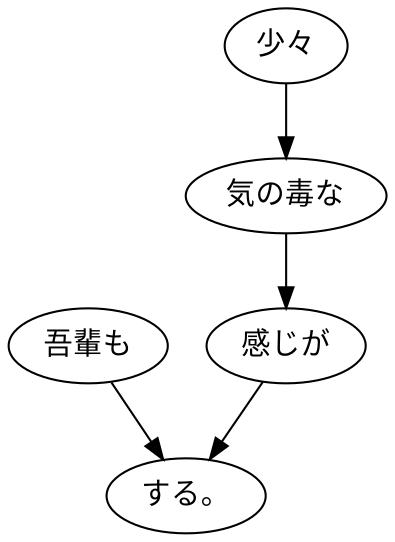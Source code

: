 digraph graph252 {
	node0 [label="吾輩も"];
	node1 [label="少々"];
	node2 [label="気の毒な"];
	node3 [label="感じが"];
	node4 [label="する。"];
	node0 -> node4;
	node1 -> node2;
	node2 -> node3;
	node3 -> node4;
}
